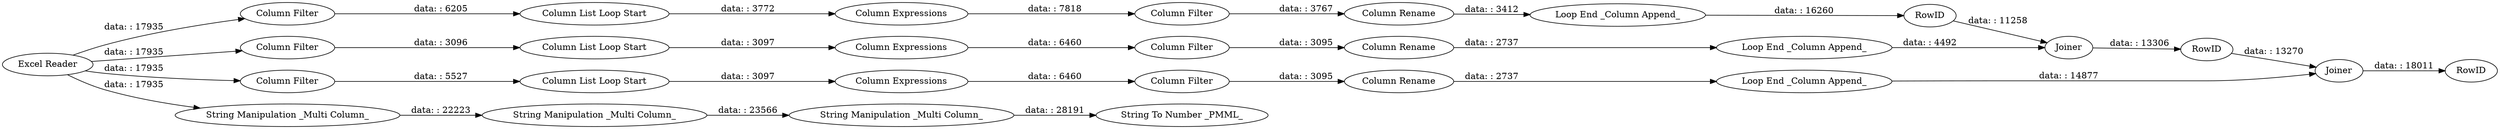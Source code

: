 digraph {
	"-7872332762655868988_8" [label="Column Filter"]
	"-7872332762655868988_24" [label="Column List Loop Start"]
	"-7872332762655868988_9" [label="Column List Loop Start"]
	"-7872332762655868988_16" [label="Loop End _Column Append_"]
	"-7872332762655868988_15" [label="Column List Loop Start"]
	"-7872332762655868988_3" [label="String Manipulation _Multi Column_"]
	"-7872332762655868988_18" [label="Column Filter"]
	"-7872332762655868988_25" [label="Column Rename"]
	"-7872332762655868988_26" [label=Joiner]
	"-7872332762655868988_21" [label="Column Filter"]
	"-7872332762655868988_20" [label="Column Filter"]
	"-7872332762655868988_30" [label=RowID]
	"-7872332762655868988_19" [label="Column Rename"]
	"-7872332762655868988_13" [label="Loop End _Column Append_"]
	"-7872332762655868988_27" [label=Joiner]
	"-7872332762655868988_7" [label="Column Expressions"]
	"-7872332762655868988_28" [label=RowID]
	"-7872332762655868988_6" [label="String To Number _PMML_"]
	"-7872332762655868988_29" [label=RowID]
	"-7872332762655868988_11" [label="Column Filter"]
	"-7872332762655868988_22" [label="Loop End _Column Append_"]
	"-7872332762655868988_17" [label="Column Expressions"]
	"-7872332762655868988_1" [label="Excel Reader"]
	"-7872332762655868988_14" [label="Column Filter"]
	"-7872332762655868988_2" [label="String Manipulation _Multi Column_"]
	"-7872332762655868988_23" [label="Column Expressions"]
	"-7872332762655868988_12" [label="Column Rename"]
	"-7872332762655868988_4" [label="String Manipulation _Multi Column_"]
	"-7872332762655868988_9" -> "-7872332762655868988_7" [label="data: : 3772"]
	"-7872332762655868988_13" -> "-7872332762655868988_28" [label="data: : 16260"]
	"-7872332762655868988_23" -> "-7872332762655868988_21" [label="data: : 6460"]
	"-7872332762655868988_29" -> "-7872332762655868988_27" [label="data: : 13270"]
	"-7872332762655868988_4" -> "-7872332762655868988_6" [label="data: : 28191"]
	"-7872332762655868988_20" -> "-7872332762655868988_24" [label="data: : 5527"]
	"-7872332762655868988_17" -> "-7872332762655868988_14" [label="data: : 6460"]
	"-7872332762655868988_19" -> "-7872332762655868988_16" [label="data: : 2737"]
	"-7872332762655868988_2" -> "-7872332762655868988_3" [label="data: : 22223"]
	"-7872332762655868988_1" -> "-7872332762655868988_20" [label="data: : 17935"]
	"-7872332762655868988_16" -> "-7872332762655868988_26" [label="data: : 4492"]
	"-7872332762655868988_1" -> "-7872332762655868988_2" [label="data: : 17935"]
	"-7872332762655868988_15" -> "-7872332762655868988_17" [label="data: : 3097"]
	"-7872332762655868988_18" -> "-7872332762655868988_15" [label="data: : 3096"]
	"-7872332762655868988_21" -> "-7872332762655868988_25" [label="data: : 3095"]
	"-7872332762655868988_1" -> "-7872332762655868988_8" [label="data: : 17935"]
	"-7872332762655868988_25" -> "-7872332762655868988_22" [label="data: : 2737"]
	"-7872332762655868988_22" -> "-7872332762655868988_27" [label="data: : 14877"]
	"-7872332762655868988_8" -> "-7872332762655868988_9" [label="data: : 6205"]
	"-7872332762655868988_7" -> "-7872332762655868988_11" [label="data: : 7818"]
	"-7872332762655868988_27" -> "-7872332762655868988_30" [label="data: : 18011"]
	"-7872332762655868988_28" -> "-7872332762655868988_26" [label="data: : 11258"]
	"-7872332762655868988_14" -> "-7872332762655868988_19" [label="data: : 3095"]
	"-7872332762655868988_11" -> "-7872332762655868988_12" [label="data: : 3767"]
	"-7872332762655868988_24" -> "-7872332762655868988_23" [label="data: : 3097"]
	"-7872332762655868988_1" -> "-7872332762655868988_18" [label="data: : 17935"]
	"-7872332762655868988_26" -> "-7872332762655868988_29" [label="data: : 13306"]
	"-7872332762655868988_12" -> "-7872332762655868988_13" [label="data: : 3412"]
	"-7872332762655868988_3" -> "-7872332762655868988_4" [label="data: : 23566"]
	rankdir=LR
}
